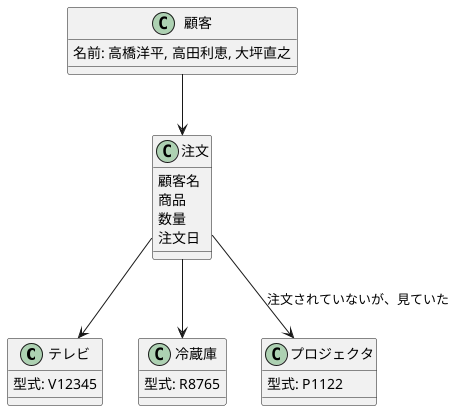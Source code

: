 @startuml 演習3-7
class テレビ {
    型式: V12345
}

class 冷蔵庫 {
    型式: R8765
}

class プロジェクタ {
    型式: P1122
}

class 顧客 {
    名前: 高橋洋平, 高田利恵, 大坪直之
}

class 注文 {
    顧客名
    商品
    数量
    注文日
}

顧客 --> 注文
注文 --> テレビ
注文 --> 冷蔵庫
注文 --> プロジェクタ: 注文されていないが、見ていた

@enduml
